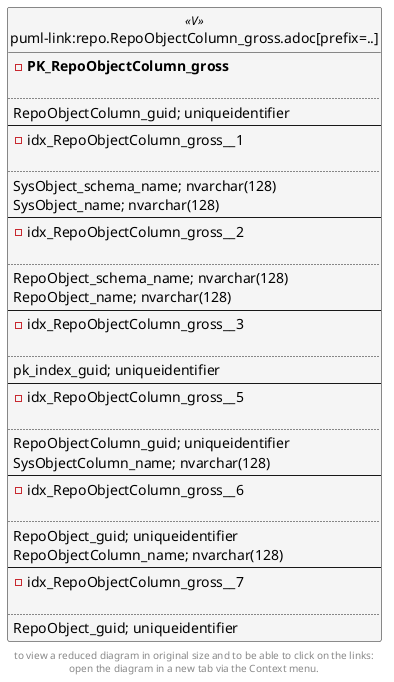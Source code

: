 @startuml
left to right direction
'top to bottom direction
hide circle
'avoide "." issues:
set namespaceSeparator none


skinparam class {
  BackgroundColor White
  BackgroundColor<<FN>> Yellow
  BackgroundColor<<FS>> Yellow
  BackgroundColor<<FT>> LightGray
  BackgroundColor<<IF>> Yellow
  BackgroundColor<<IS>> Yellow
  BackgroundColor<<P>> Aqua
  BackgroundColor<<PC>> Aqua
  BackgroundColor<<SN>> Yellow
  BackgroundColor<<SO>> SlateBlue
  BackgroundColor<<TF>> LightGray
  BackgroundColor<<TR>> Tomato
  BackgroundColor<<U>> White
  BackgroundColor<<V>> WhiteSmoke
  BackgroundColor<<X>> Aqua
}


entity "puml-link:repo.RepoObjectColumn_gross.adoc[prefix=..]" as repo.RepoObjectColumn_gross << V >> {
- **PK_RepoObjectColumn_gross**

..
RepoObjectColumn_guid; uniqueidentifier
--
- idx_RepoObjectColumn_gross__1

..
SysObject_schema_name; nvarchar(128)
SysObject_name; nvarchar(128)
--
- idx_RepoObjectColumn_gross__2

..
RepoObject_schema_name; nvarchar(128)
RepoObject_name; nvarchar(128)
--
- idx_RepoObjectColumn_gross__3

..
pk_index_guid; uniqueidentifier
--
- idx_RepoObjectColumn_gross__5

..
RepoObjectColumn_guid; uniqueidentifier
SysObjectColumn_name; nvarchar(128)
--
- idx_RepoObjectColumn_gross__6

..
RepoObject_guid; uniqueidentifier
RepoObjectColumn_name; nvarchar(128)
--
- idx_RepoObjectColumn_gross__7

..
RepoObject_guid; uniqueidentifier
}


footer
to view a reduced diagram in original size and to be able to click on the links:
open the diagram in a new tab via the Context menu.
end footer

@enduml

